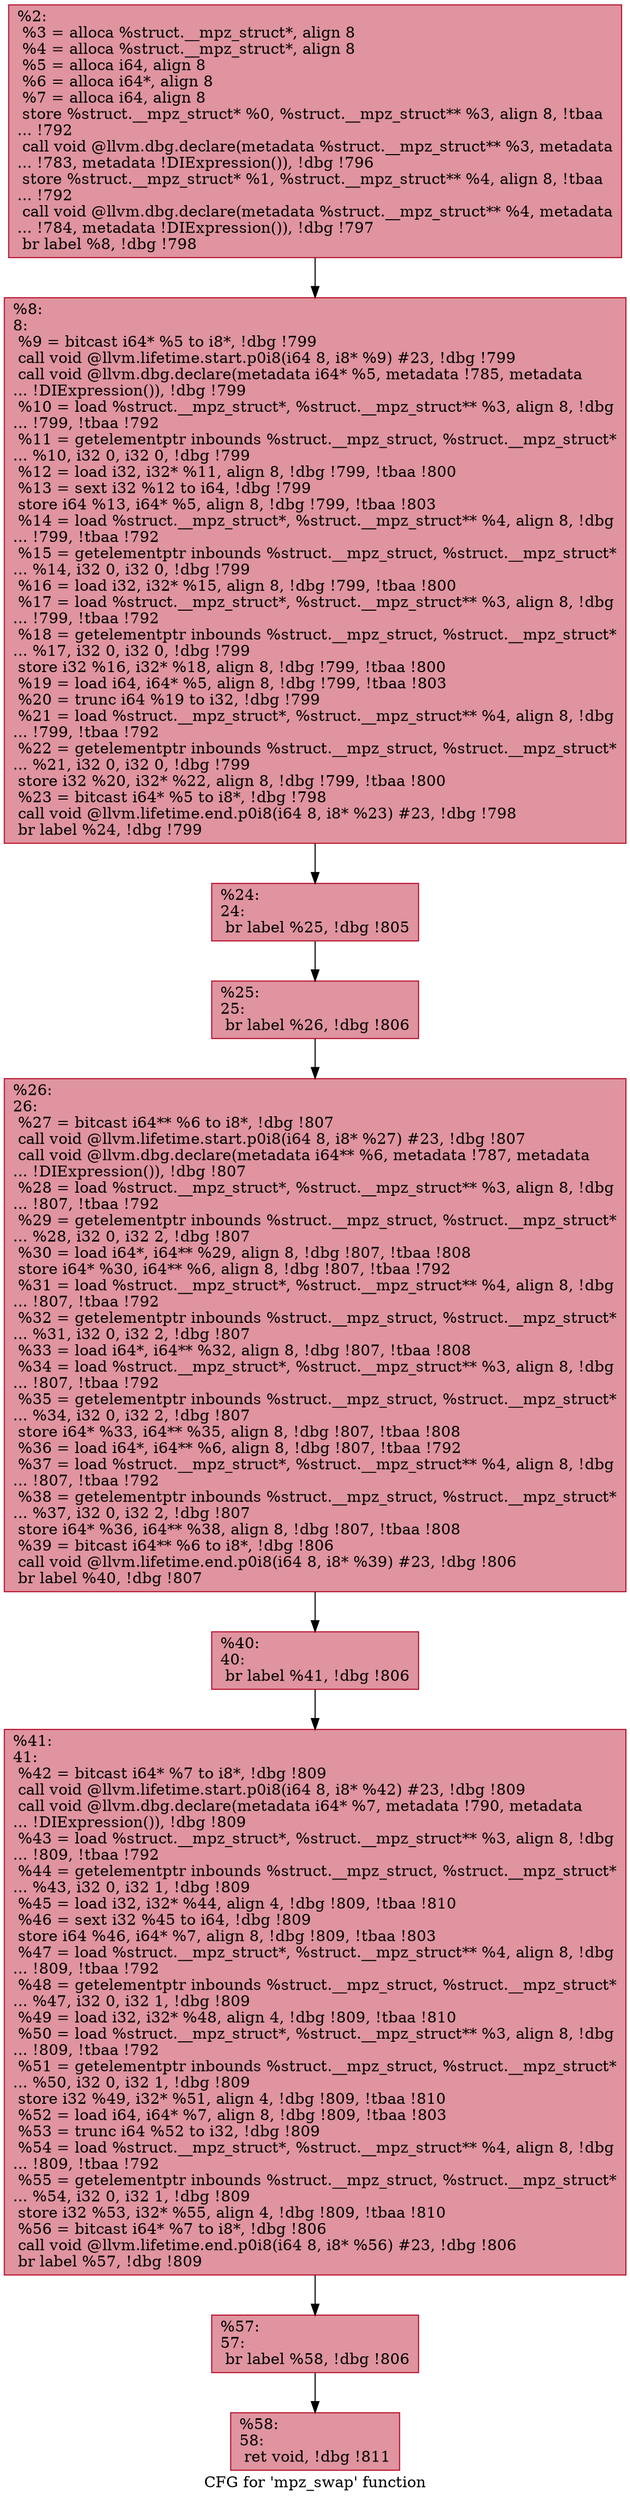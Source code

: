 digraph "CFG for 'mpz_swap' function" {
	label="CFG for 'mpz_swap' function";

	Node0x1beb1d0 [shape=record,color="#b70d28ff", style=filled, fillcolor="#b70d2870",label="{%2:\l  %3 = alloca %struct.__mpz_struct*, align 8\l  %4 = alloca %struct.__mpz_struct*, align 8\l  %5 = alloca i64, align 8\l  %6 = alloca i64*, align 8\l  %7 = alloca i64, align 8\l  store %struct.__mpz_struct* %0, %struct.__mpz_struct** %3, align 8, !tbaa\l... !792\l  call void @llvm.dbg.declare(metadata %struct.__mpz_struct** %3, metadata\l... !783, metadata !DIExpression()), !dbg !796\l  store %struct.__mpz_struct* %1, %struct.__mpz_struct** %4, align 8, !tbaa\l... !792\l  call void @llvm.dbg.declare(metadata %struct.__mpz_struct** %4, metadata\l... !784, metadata !DIExpression()), !dbg !797\l  br label %8, !dbg !798\l}"];
	Node0x1beb1d0 -> Node0x1beb220;
	Node0x1beb220 [shape=record,color="#b70d28ff", style=filled, fillcolor="#b70d2870",label="{%8:\l8:                                                \l  %9 = bitcast i64* %5 to i8*, !dbg !799\l  call void @llvm.lifetime.start.p0i8(i64 8, i8* %9) #23, !dbg !799\l  call void @llvm.dbg.declare(metadata i64* %5, metadata !785, metadata\l... !DIExpression()), !dbg !799\l  %10 = load %struct.__mpz_struct*, %struct.__mpz_struct** %3, align 8, !dbg\l... !799, !tbaa !792\l  %11 = getelementptr inbounds %struct.__mpz_struct, %struct.__mpz_struct*\l... %10, i32 0, i32 0, !dbg !799\l  %12 = load i32, i32* %11, align 8, !dbg !799, !tbaa !800\l  %13 = sext i32 %12 to i64, !dbg !799\l  store i64 %13, i64* %5, align 8, !dbg !799, !tbaa !803\l  %14 = load %struct.__mpz_struct*, %struct.__mpz_struct** %4, align 8, !dbg\l... !799, !tbaa !792\l  %15 = getelementptr inbounds %struct.__mpz_struct, %struct.__mpz_struct*\l... %14, i32 0, i32 0, !dbg !799\l  %16 = load i32, i32* %15, align 8, !dbg !799, !tbaa !800\l  %17 = load %struct.__mpz_struct*, %struct.__mpz_struct** %3, align 8, !dbg\l... !799, !tbaa !792\l  %18 = getelementptr inbounds %struct.__mpz_struct, %struct.__mpz_struct*\l... %17, i32 0, i32 0, !dbg !799\l  store i32 %16, i32* %18, align 8, !dbg !799, !tbaa !800\l  %19 = load i64, i64* %5, align 8, !dbg !799, !tbaa !803\l  %20 = trunc i64 %19 to i32, !dbg !799\l  %21 = load %struct.__mpz_struct*, %struct.__mpz_struct** %4, align 8, !dbg\l... !799, !tbaa !792\l  %22 = getelementptr inbounds %struct.__mpz_struct, %struct.__mpz_struct*\l... %21, i32 0, i32 0, !dbg !799\l  store i32 %20, i32* %22, align 8, !dbg !799, !tbaa !800\l  %23 = bitcast i64* %5 to i8*, !dbg !798\l  call void @llvm.lifetime.end.p0i8(i64 8, i8* %23) #23, !dbg !798\l  br label %24, !dbg !799\l}"];
	Node0x1beb220 -> Node0x1beb270;
	Node0x1beb270 [shape=record,color="#b70d28ff", style=filled, fillcolor="#b70d2870",label="{%24:\l24:                                               \l  br label %25, !dbg !805\l}"];
	Node0x1beb270 -> Node0x1beb2c0;
	Node0x1beb2c0 [shape=record,color="#b70d28ff", style=filled, fillcolor="#b70d2870",label="{%25:\l25:                                               \l  br label %26, !dbg !806\l}"];
	Node0x1beb2c0 -> Node0x1beb310;
	Node0x1beb310 [shape=record,color="#b70d28ff", style=filled, fillcolor="#b70d2870",label="{%26:\l26:                                               \l  %27 = bitcast i64** %6 to i8*, !dbg !807\l  call void @llvm.lifetime.start.p0i8(i64 8, i8* %27) #23, !dbg !807\l  call void @llvm.dbg.declare(metadata i64** %6, metadata !787, metadata\l... !DIExpression()), !dbg !807\l  %28 = load %struct.__mpz_struct*, %struct.__mpz_struct** %3, align 8, !dbg\l... !807, !tbaa !792\l  %29 = getelementptr inbounds %struct.__mpz_struct, %struct.__mpz_struct*\l... %28, i32 0, i32 2, !dbg !807\l  %30 = load i64*, i64** %29, align 8, !dbg !807, !tbaa !808\l  store i64* %30, i64** %6, align 8, !dbg !807, !tbaa !792\l  %31 = load %struct.__mpz_struct*, %struct.__mpz_struct** %4, align 8, !dbg\l... !807, !tbaa !792\l  %32 = getelementptr inbounds %struct.__mpz_struct, %struct.__mpz_struct*\l... %31, i32 0, i32 2, !dbg !807\l  %33 = load i64*, i64** %32, align 8, !dbg !807, !tbaa !808\l  %34 = load %struct.__mpz_struct*, %struct.__mpz_struct** %3, align 8, !dbg\l... !807, !tbaa !792\l  %35 = getelementptr inbounds %struct.__mpz_struct, %struct.__mpz_struct*\l... %34, i32 0, i32 2, !dbg !807\l  store i64* %33, i64** %35, align 8, !dbg !807, !tbaa !808\l  %36 = load i64*, i64** %6, align 8, !dbg !807, !tbaa !792\l  %37 = load %struct.__mpz_struct*, %struct.__mpz_struct** %4, align 8, !dbg\l... !807, !tbaa !792\l  %38 = getelementptr inbounds %struct.__mpz_struct, %struct.__mpz_struct*\l... %37, i32 0, i32 2, !dbg !807\l  store i64* %36, i64** %38, align 8, !dbg !807, !tbaa !808\l  %39 = bitcast i64** %6 to i8*, !dbg !806\l  call void @llvm.lifetime.end.p0i8(i64 8, i8* %39) #23, !dbg !806\l  br label %40, !dbg !807\l}"];
	Node0x1beb310 -> Node0x1beb360;
	Node0x1beb360 [shape=record,color="#b70d28ff", style=filled, fillcolor="#b70d2870",label="{%40:\l40:                                               \l  br label %41, !dbg !806\l}"];
	Node0x1beb360 -> Node0x1beb3b0;
	Node0x1beb3b0 [shape=record,color="#b70d28ff", style=filled, fillcolor="#b70d2870",label="{%41:\l41:                                               \l  %42 = bitcast i64* %7 to i8*, !dbg !809\l  call void @llvm.lifetime.start.p0i8(i64 8, i8* %42) #23, !dbg !809\l  call void @llvm.dbg.declare(metadata i64* %7, metadata !790, metadata\l... !DIExpression()), !dbg !809\l  %43 = load %struct.__mpz_struct*, %struct.__mpz_struct** %3, align 8, !dbg\l... !809, !tbaa !792\l  %44 = getelementptr inbounds %struct.__mpz_struct, %struct.__mpz_struct*\l... %43, i32 0, i32 1, !dbg !809\l  %45 = load i32, i32* %44, align 4, !dbg !809, !tbaa !810\l  %46 = sext i32 %45 to i64, !dbg !809\l  store i64 %46, i64* %7, align 8, !dbg !809, !tbaa !803\l  %47 = load %struct.__mpz_struct*, %struct.__mpz_struct** %4, align 8, !dbg\l... !809, !tbaa !792\l  %48 = getelementptr inbounds %struct.__mpz_struct, %struct.__mpz_struct*\l... %47, i32 0, i32 1, !dbg !809\l  %49 = load i32, i32* %48, align 4, !dbg !809, !tbaa !810\l  %50 = load %struct.__mpz_struct*, %struct.__mpz_struct** %3, align 8, !dbg\l... !809, !tbaa !792\l  %51 = getelementptr inbounds %struct.__mpz_struct, %struct.__mpz_struct*\l... %50, i32 0, i32 1, !dbg !809\l  store i32 %49, i32* %51, align 4, !dbg !809, !tbaa !810\l  %52 = load i64, i64* %7, align 8, !dbg !809, !tbaa !803\l  %53 = trunc i64 %52 to i32, !dbg !809\l  %54 = load %struct.__mpz_struct*, %struct.__mpz_struct** %4, align 8, !dbg\l... !809, !tbaa !792\l  %55 = getelementptr inbounds %struct.__mpz_struct, %struct.__mpz_struct*\l... %54, i32 0, i32 1, !dbg !809\l  store i32 %53, i32* %55, align 4, !dbg !809, !tbaa !810\l  %56 = bitcast i64* %7 to i8*, !dbg !806\l  call void @llvm.lifetime.end.p0i8(i64 8, i8* %56) #23, !dbg !806\l  br label %57, !dbg !809\l}"];
	Node0x1beb3b0 -> Node0x1beb400;
	Node0x1beb400 [shape=record,color="#b70d28ff", style=filled, fillcolor="#b70d2870",label="{%57:\l57:                                               \l  br label %58, !dbg !806\l}"];
	Node0x1beb400 -> Node0x1beb450;
	Node0x1beb450 [shape=record,color="#b70d28ff", style=filled, fillcolor="#b70d2870",label="{%58:\l58:                                               \l  ret void, !dbg !811\l}"];
}
